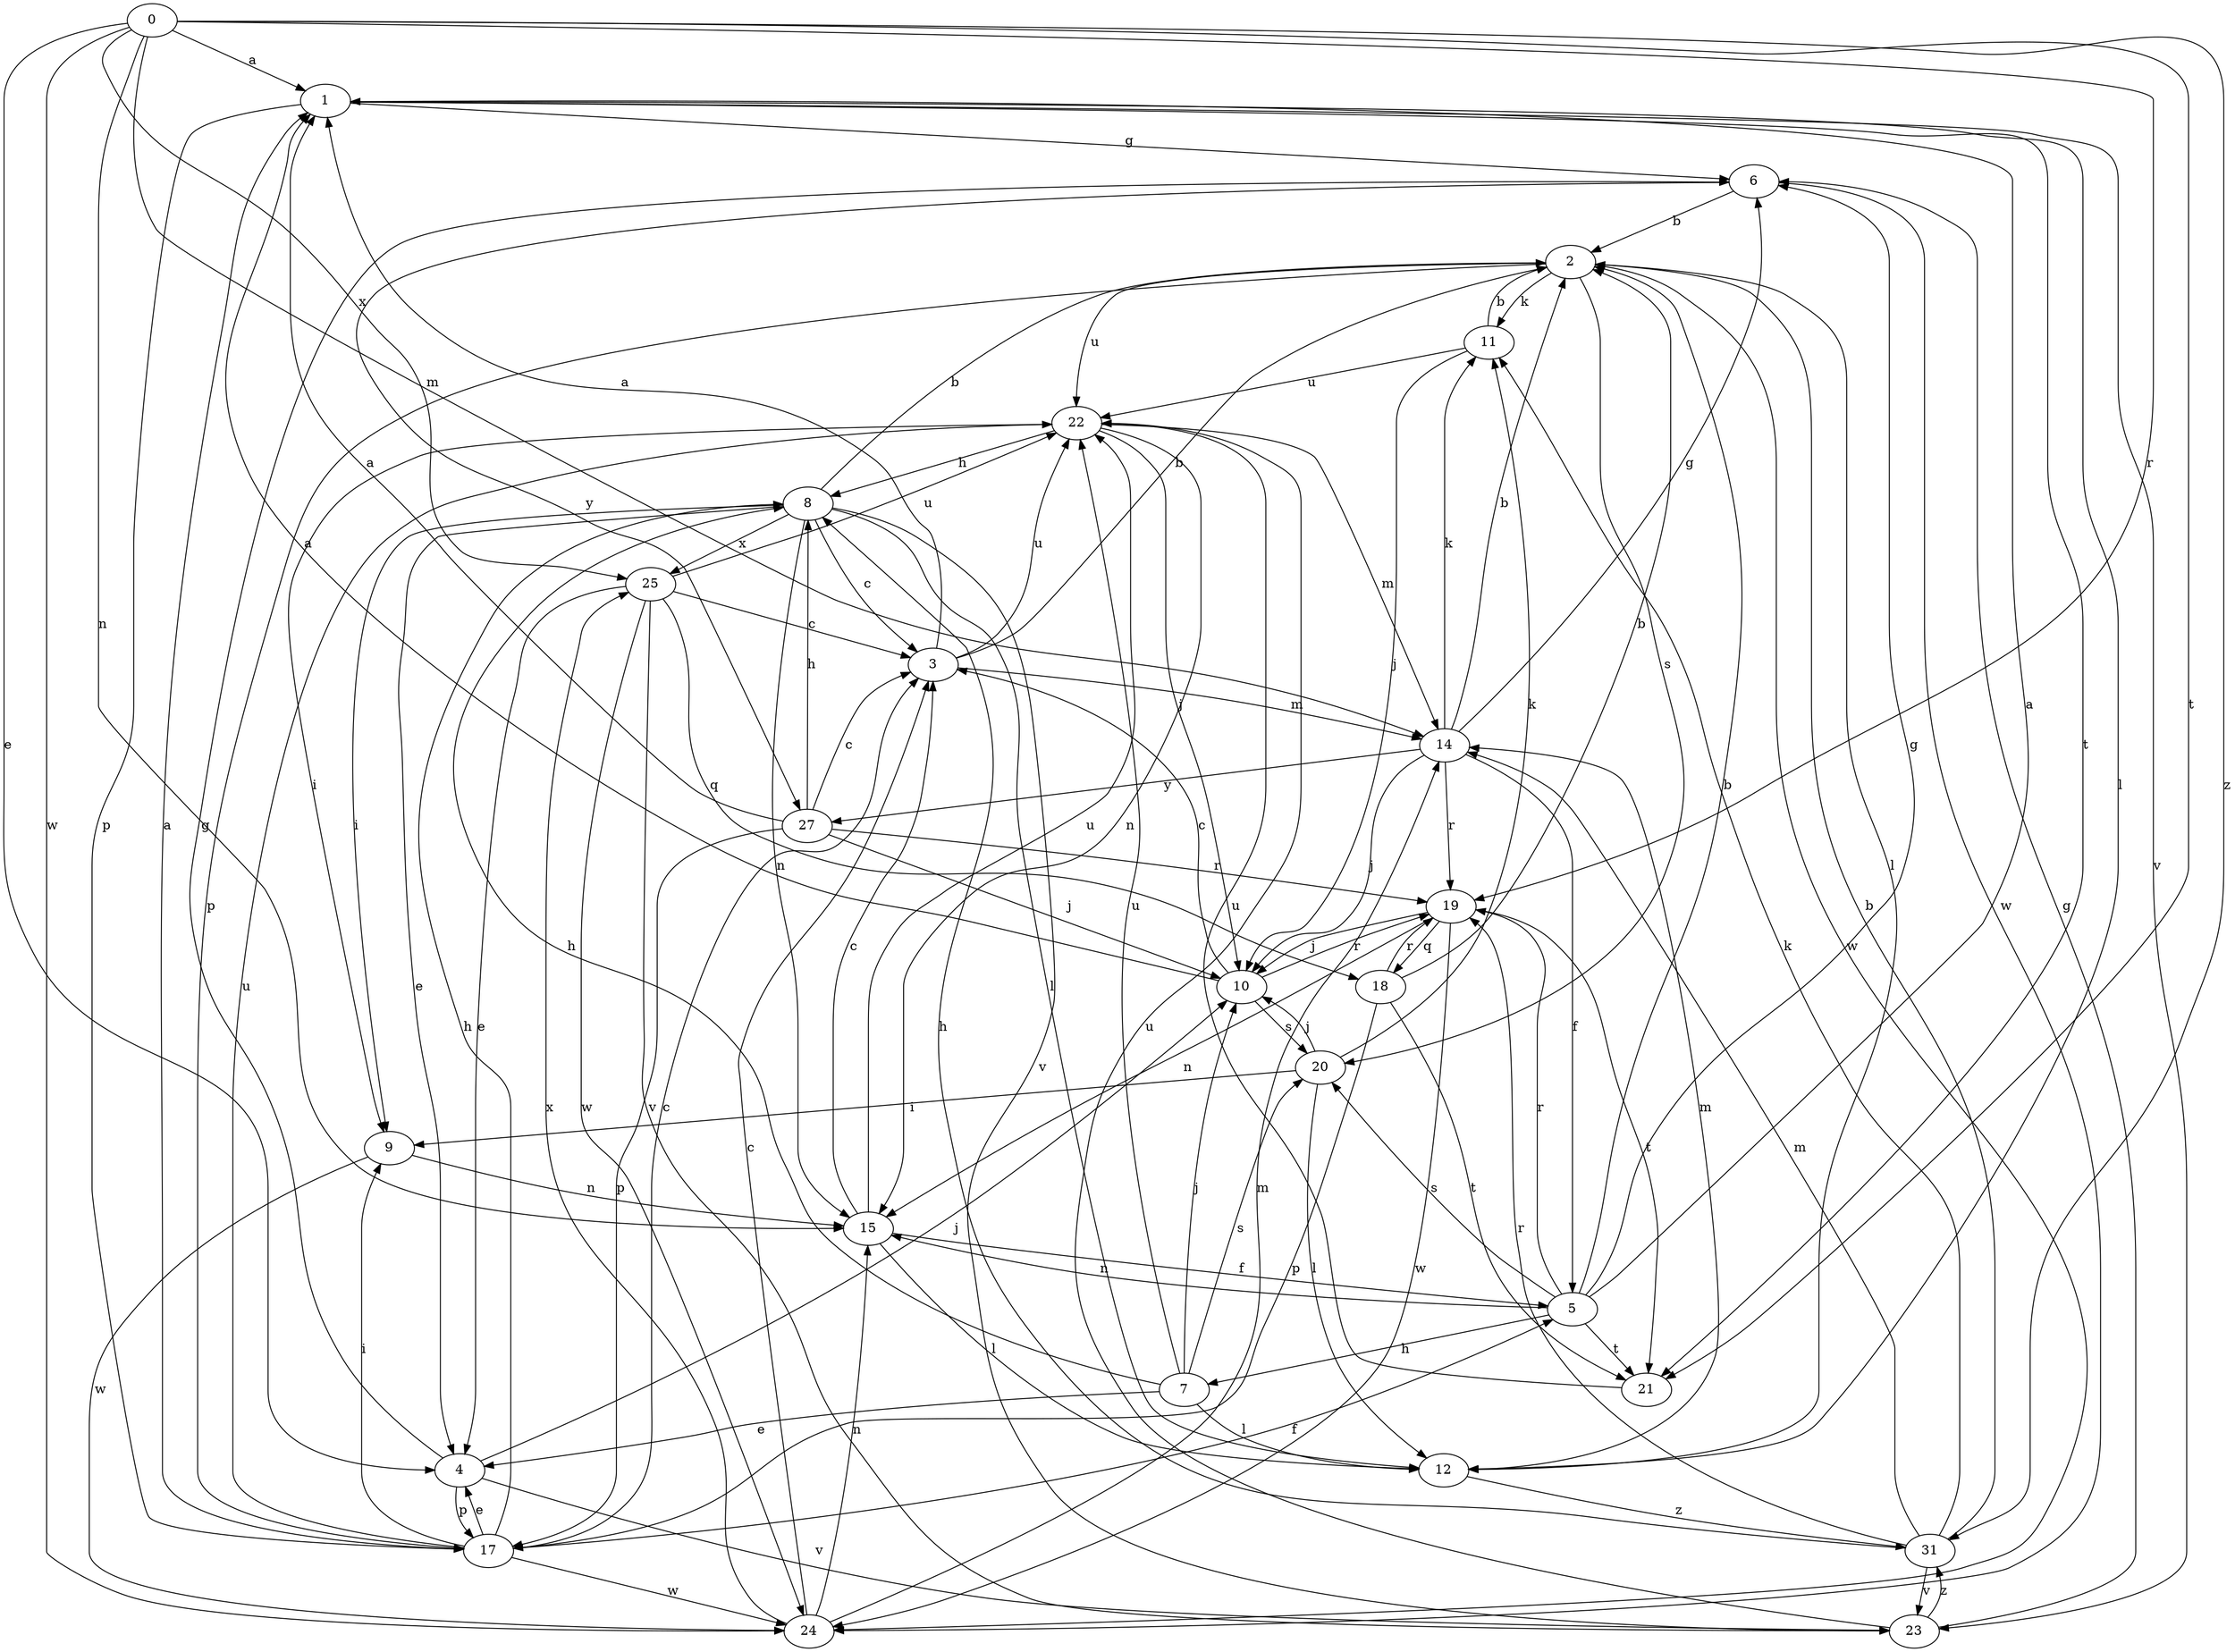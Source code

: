 strict digraph  {
0;
1;
2;
3;
4;
5;
6;
7;
8;
9;
10;
11;
12;
14;
15;
17;
18;
19;
20;
21;
22;
23;
24;
25;
27;
31;
0 -> 1  [label=a];
0 -> 4  [label=e];
0 -> 14  [label=m];
0 -> 15  [label=n];
0 -> 19  [label=r];
0 -> 21  [label=t];
0 -> 24  [label=w];
0 -> 25  [label=x];
0 -> 31  [label=z];
1 -> 6  [label=g];
1 -> 12  [label=l];
1 -> 17  [label=p];
1 -> 21  [label=t];
1 -> 23  [label=v];
2 -> 11  [label=k];
2 -> 12  [label=l];
2 -> 17  [label=p];
2 -> 20  [label=s];
2 -> 22  [label=u];
2 -> 24  [label=w];
3 -> 1  [label=a];
3 -> 2  [label=b];
3 -> 14  [label=m];
3 -> 22  [label=u];
4 -> 6  [label=g];
4 -> 10  [label=j];
4 -> 17  [label=p];
4 -> 23  [label=v];
5 -> 1  [label=a];
5 -> 2  [label=b];
5 -> 6  [label=g];
5 -> 7  [label=h];
5 -> 15  [label=n];
5 -> 19  [label=r];
5 -> 20  [label=s];
5 -> 21  [label=t];
6 -> 2  [label=b];
6 -> 24  [label=w];
6 -> 27  [label=y];
7 -> 4  [label=e];
7 -> 8  [label=h];
7 -> 10  [label=j];
7 -> 12  [label=l];
7 -> 20  [label=s];
7 -> 22  [label=u];
8 -> 2  [label=b];
8 -> 3  [label=c];
8 -> 4  [label=e];
8 -> 9  [label=i];
8 -> 12  [label=l];
8 -> 15  [label=n];
8 -> 23  [label=v];
8 -> 25  [label=x];
9 -> 15  [label=n];
9 -> 24  [label=w];
10 -> 1  [label=a];
10 -> 3  [label=c];
10 -> 19  [label=r];
10 -> 20  [label=s];
11 -> 2  [label=b];
11 -> 10  [label=j];
11 -> 22  [label=u];
12 -> 14  [label=m];
12 -> 31  [label=z];
14 -> 2  [label=b];
14 -> 5  [label=f];
14 -> 6  [label=g];
14 -> 10  [label=j];
14 -> 11  [label=k];
14 -> 19  [label=r];
14 -> 27  [label=y];
15 -> 3  [label=c];
15 -> 5  [label=f];
15 -> 12  [label=l];
15 -> 22  [label=u];
17 -> 1  [label=a];
17 -> 3  [label=c];
17 -> 4  [label=e];
17 -> 5  [label=f];
17 -> 8  [label=h];
17 -> 9  [label=i];
17 -> 22  [label=u];
17 -> 24  [label=w];
18 -> 2  [label=b];
18 -> 17  [label=p];
18 -> 19  [label=r];
18 -> 21  [label=t];
19 -> 10  [label=j];
19 -> 15  [label=n];
19 -> 18  [label=q];
19 -> 21  [label=t];
19 -> 24  [label=w];
20 -> 9  [label=i];
20 -> 10  [label=j];
20 -> 11  [label=k];
20 -> 12  [label=l];
21 -> 22  [label=u];
22 -> 8  [label=h];
22 -> 9  [label=i];
22 -> 10  [label=j];
22 -> 14  [label=m];
22 -> 15  [label=n];
23 -> 6  [label=g];
23 -> 22  [label=u];
23 -> 31  [label=z];
24 -> 3  [label=c];
24 -> 14  [label=m];
24 -> 15  [label=n];
24 -> 25  [label=x];
25 -> 3  [label=c];
25 -> 4  [label=e];
25 -> 18  [label=q];
25 -> 22  [label=u];
25 -> 23  [label=v];
25 -> 24  [label=w];
27 -> 1  [label=a];
27 -> 3  [label=c];
27 -> 8  [label=h];
27 -> 10  [label=j];
27 -> 17  [label=p];
27 -> 19  [label=r];
31 -> 2  [label=b];
31 -> 8  [label=h];
31 -> 11  [label=k];
31 -> 14  [label=m];
31 -> 19  [label=r];
31 -> 23  [label=v];
}
